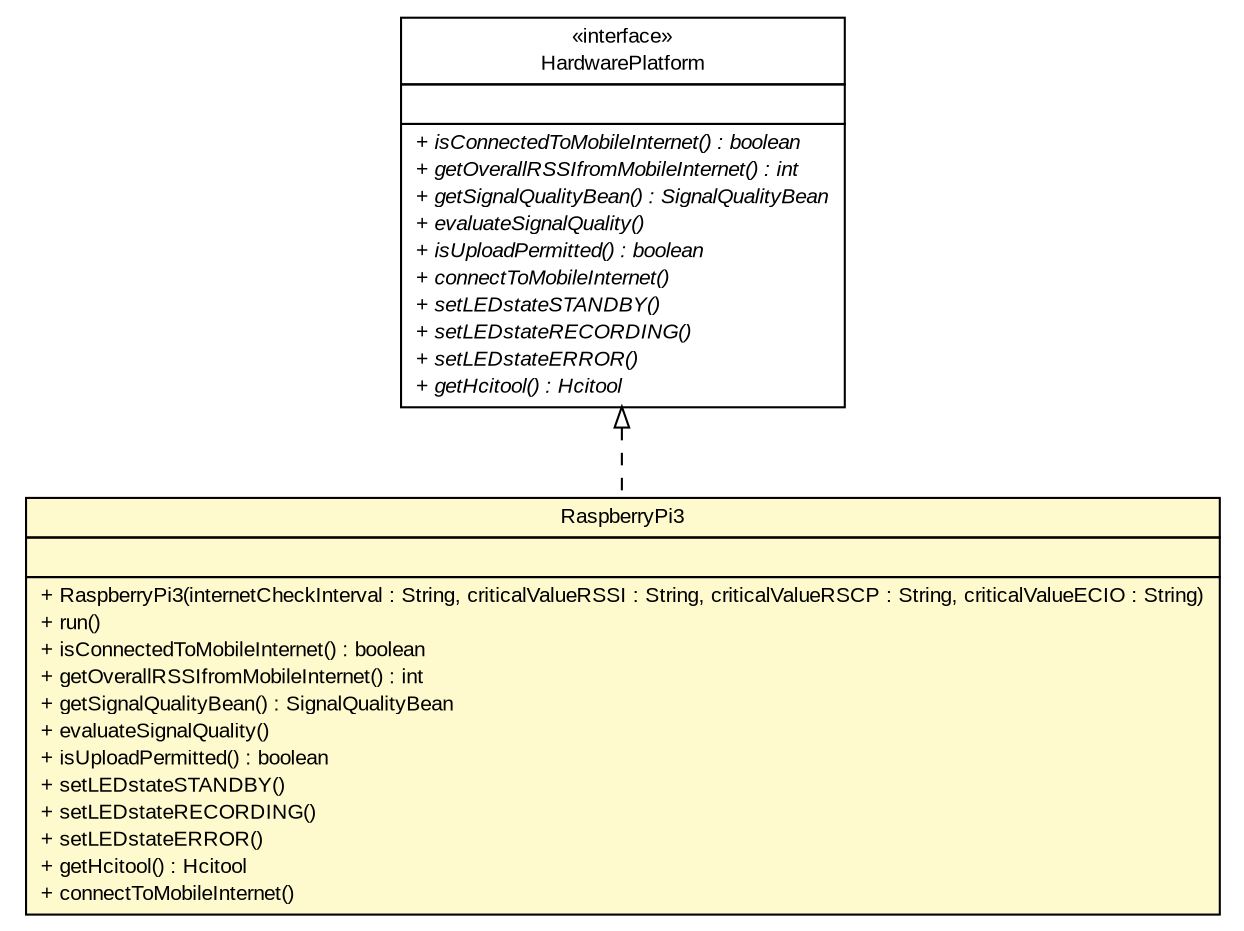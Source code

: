 #!/usr/local/bin/dot
#
# Class diagram 
# Generated by UMLGraph version R5_6 (http://www.umlgraph.org/)
#

digraph G {
	edge [fontname="arial",fontsize=10,labelfontname="arial",labelfontsize=10];
	node [fontname="arial",fontsize=10,shape=plaintext];
	nodesep=0.25;
	ranksep=0.5;
	// de.fhg.fit.biomos.sensorplatform.system.RaspberryPi3
	c4624 [label=<<table title="de.fhg.fit.biomos.sensorplatform.system.RaspberryPi3" border="0" cellborder="1" cellspacing="0" cellpadding="2" port="p" bgcolor="lemonChiffon" href="./RaspberryPi3.html">
		<tr><td><table border="0" cellspacing="0" cellpadding="1">
<tr><td align="center" balign="center"> RaspberryPi3 </td></tr>
		</table></td></tr>
		<tr><td><table border="0" cellspacing="0" cellpadding="1">
<tr><td align="left" balign="left">  </td></tr>
		</table></td></tr>
		<tr><td><table border="0" cellspacing="0" cellpadding="1">
<tr><td align="left" balign="left"> + RaspberryPi3(internetCheckInterval : String, criticalValueRSSI : String, criticalValueRSCP : String, criticalValueECIO : String) </td></tr>
<tr><td align="left" balign="left"> + run() </td></tr>
<tr><td align="left" balign="left"> + isConnectedToMobileInternet() : boolean </td></tr>
<tr><td align="left" balign="left"> + getOverallRSSIfromMobileInternet() : int </td></tr>
<tr><td align="left" balign="left"> + getSignalQualityBean() : SignalQualityBean </td></tr>
<tr><td align="left" balign="left"> + evaluateSignalQuality() </td></tr>
<tr><td align="left" balign="left"> + isUploadPermitted() : boolean </td></tr>
<tr><td align="left" balign="left"> + setLEDstateSTANDBY() </td></tr>
<tr><td align="left" balign="left"> + setLEDstateRECORDING() </td></tr>
<tr><td align="left" balign="left"> + setLEDstateERROR() </td></tr>
<tr><td align="left" balign="left"> + getHcitool() : Hcitool </td></tr>
<tr><td align="left" balign="left"> + connectToMobileInternet() </td></tr>
		</table></td></tr>
		</table>>, URL="./RaspberryPi3.html", fontname="arial", fontcolor="black", fontsize=10.0];
	// de.fhg.fit.biomos.sensorplatform.system.HardwarePlatform
	c4626 [label=<<table title="de.fhg.fit.biomos.sensorplatform.system.HardwarePlatform" border="0" cellborder="1" cellspacing="0" cellpadding="2" port="p" href="./HardwarePlatform.html">
		<tr><td><table border="0" cellspacing="0" cellpadding="1">
<tr><td align="center" balign="center"> &#171;interface&#187; </td></tr>
<tr><td align="center" balign="center"> HardwarePlatform </td></tr>
		</table></td></tr>
		<tr><td><table border="0" cellspacing="0" cellpadding="1">
<tr><td align="left" balign="left">  </td></tr>
		</table></td></tr>
		<tr><td><table border="0" cellspacing="0" cellpadding="1">
<tr><td align="left" balign="left"><font face="arial italic" point-size="10.0"> + isConnectedToMobileInternet() : boolean </font></td></tr>
<tr><td align="left" balign="left"><font face="arial italic" point-size="10.0"> + getOverallRSSIfromMobileInternet() : int </font></td></tr>
<tr><td align="left" balign="left"><font face="arial italic" point-size="10.0"> + getSignalQualityBean() : SignalQualityBean </font></td></tr>
<tr><td align="left" balign="left"><font face="arial italic" point-size="10.0"> + evaluateSignalQuality() </font></td></tr>
<tr><td align="left" balign="left"><font face="arial italic" point-size="10.0"> + isUploadPermitted() : boolean </font></td></tr>
<tr><td align="left" balign="left"><font face="arial italic" point-size="10.0"> + connectToMobileInternet() </font></td></tr>
<tr><td align="left" balign="left"><font face="arial italic" point-size="10.0"> + setLEDstateSTANDBY() </font></td></tr>
<tr><td align="left" balign="left"><font face="arial italic" point-size="10.0"> + setLEDstateRECORDING() </font></td></tr>
<tr><td align="left" balign="left"><font face="arial italic" point-size="10.0"> + setLEDstateERROR() </font></td></tr>
<tr><td align="left" balign="left"><font face="arial italic" point-size="10.0"> + getHcitool() : Hcitool </font></td></tr>
		</table></td></tr>
		</table>>, URL="./HardwarePlatform.html", fontname="arial", fontcolor="black", fontsize=10.0];
	//de.fhg.fit.biomos.sensorplatform.system.RaspberryPi3 implements de.fhg.fit.biomos.sensorplatform.system.HardwarePlatform
	c4626:p -> c4624:p [dir=back,arrowtail=empty,style=dashed];
}

